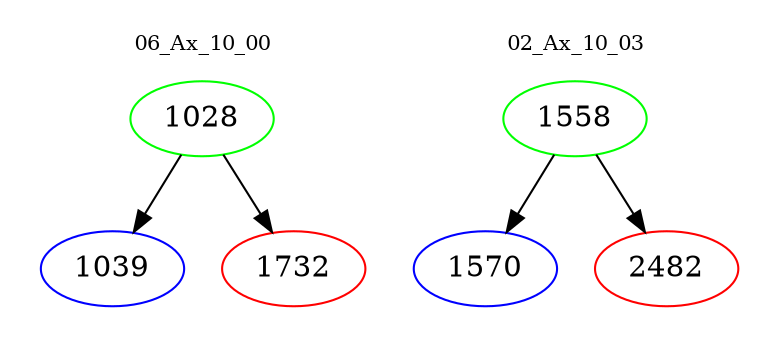 digraph{
subgraph cluster_0 {
color = white
label = "06_Ax_10_00";
fontsize=10;
T0_1028 [label="1028", color="green"]
T0_1028 -> T0_1039 [color="black"]
T0_1039 [label="1039", color="blue"]
T0_1028 -> T0_1732 [color="black"]
T0_1732 [label="1732", color="red"]
}
subgraph cluster_1 {
color = white
label = "02_Ax_10_03";
fontsize=10;
T1_1558 [label="1558", color="green"]
T1_1558 -> T1_1570 [color="black"]
T1_1570 [label="1570", color="blue"]
T1_1558 -> T1_2482 [color="black"]
T1_2482 [label="2482", color="red"]
}
}
